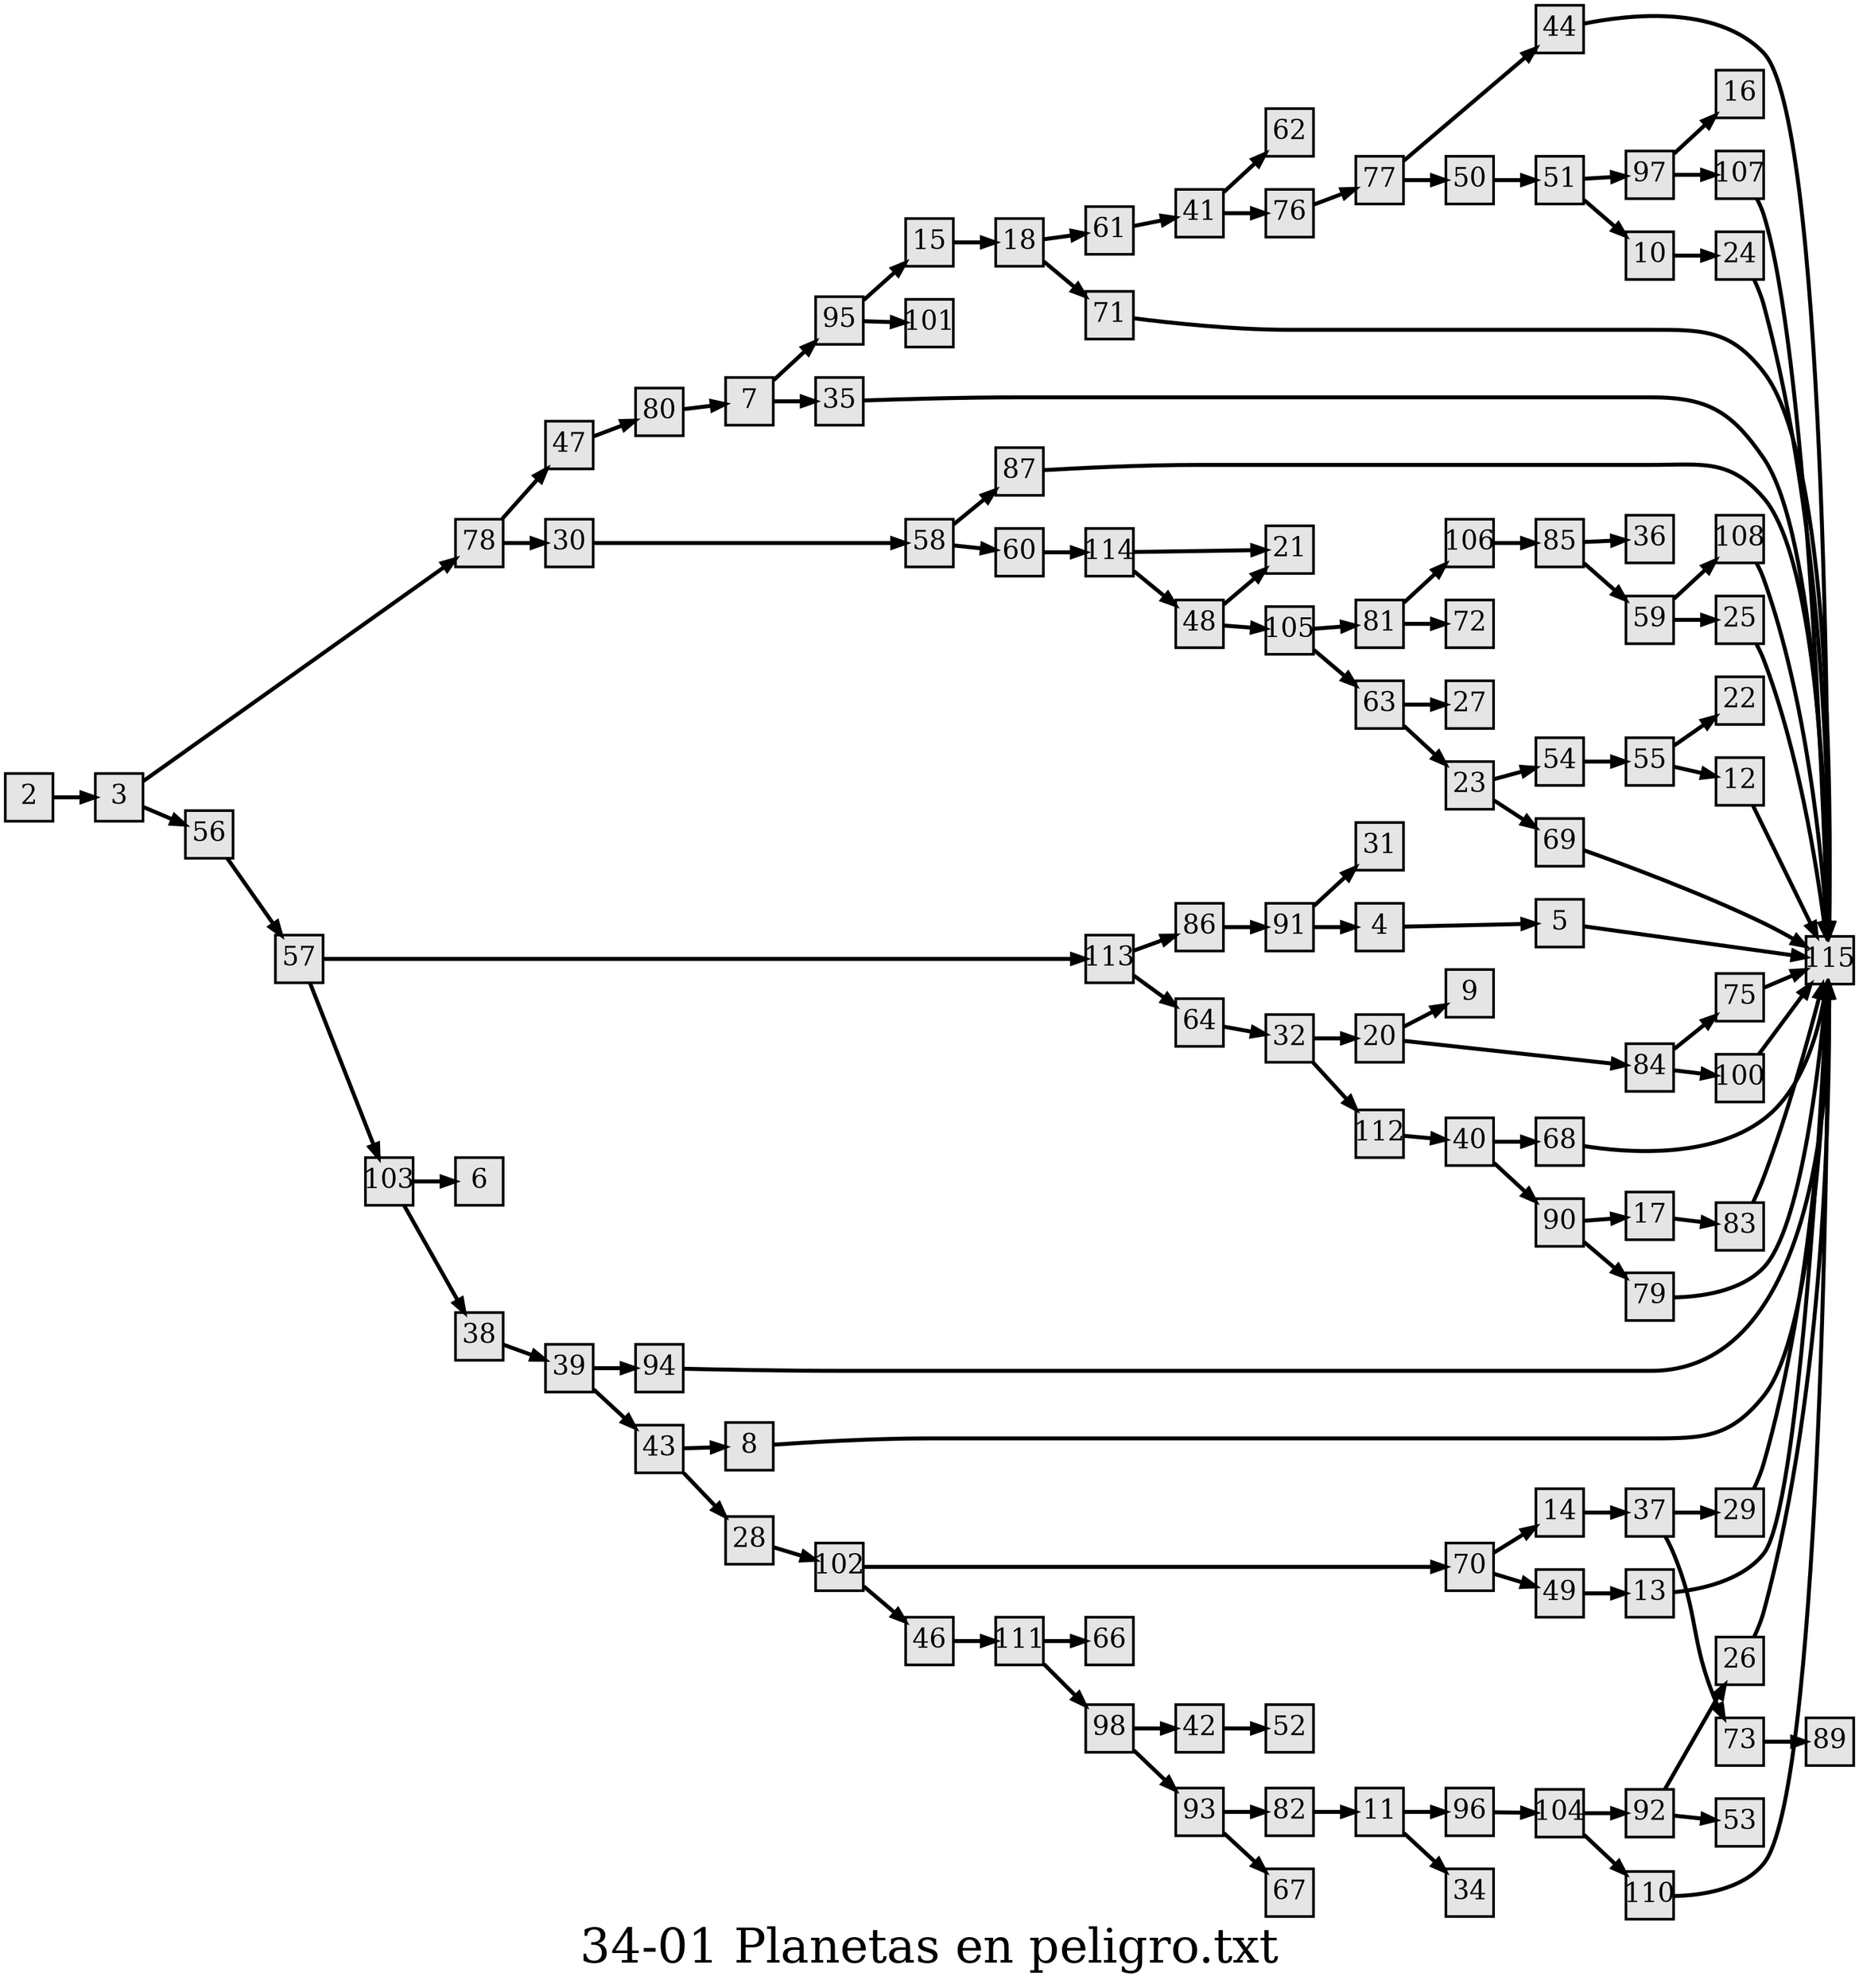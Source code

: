 digraph g{
  graph [ label="34-01 Planetas en peligro.txt" rankdir=LR, ordering=out, fontsize=36, nodesep="0.35", ranksep="0.45"];
  node  [shape=rect, penwidth=2, fontsize=20, style=filled, fillcolor=grey90, margin="0,0", labelfloat=true, regular=true, fixedsize=true];
  edge  [labelfloat=true, penwidth=3, fontsize=12];
  2 -> 3;
  3 -> 78;
  3 -> 56;
  4 -> 5;
  5 -> 115;
  7 -> 95;
  7 -> 35;
  8 -> 115;
  10 -> 24;
  11 -> 96;
  11 -> 34;
  12 -> 115;
  13 -> 115;
  14 -> 37;
  15 -> 18;
  17 -> 83;
  18 -> 61;
  18 -> 71;
  20 -> 9;
  20 -> 84;
  23 -> 54;
  23 -> 69;
  24 -> 115;
  25 -> 115;
  26 -> 115;
  28 -> 102;
  29 -> 115;
  30 -> 58;
  32 -> 20;
  32 -> 112;
  35 -> 115;
  37 -> 29;
  37 -> 73;
  38 -> 39;
  39 -> 94;
  39 -> 43;
  40 -> 68;
  40 -> 90;
  41 -> 62;
  41 -> 76;
  42 -> 52;
  43 -> 8;
  43 -> 28;
  44 -> 115;
  46 -> 111;
  47 -> 80;
  48 -> 21;
  48 -> 105;
  49 -> 13;
  50 -> 51;
  51 -> 97;
  51 -> 10;
  54 -> 55;
  55 -> 12;
  55 -> 22;
  56 -> 57;
  57 -> 113;
  57 -> 103;
  58 -> 87;
  58 -> 60;
  59 -> 108;
  59 -> 25;
  60 -> 114;
  61 -> 41;
  63 -> 27;
  63 -> 23;
  64 -> 32;
  68 -> 115;
  69 -> 115;
  70 -> 14;
  70 -> 49;
  71 -> 115;
  73 -> 89;
  75 -> 115;
  76 -> 77;
  77 -> 44;
  77 -> 50;
  78 -> 47;
  78 -> 30;
  79 -> 115;
  80 -> 7;
  81 -> 106;
  81 -> 72;
  82 -> 11;
  83 -> 115;
  84 -> 75;
  84 -> 100;
  85 -> 36;
  85 -> 59;
  86 -> 91;
  87 -> 115;
  90 -> 17;
  90 -> 79;
  91 -> 4;
  91 -> 31;
  92 -> 26;
  92 -> 53;
  93 -> 82;
  93 -> 67;
  94 -> 115;
  95 -> 15;
  95 -> 101;
  96 -> 104;
  97 -> 16;
  97 -> 107;
  98 -> 42;
  98 -> 93;
  100 -> 115;
  102 -> 70;
  102 -> 46;
  103 -> 6;
  103 -> 38;
  104 -> 92;
  104 -> 110;
  105 -> 81;
  105 -> 63;
  106 -> 85;
  107 -> 115;
  108 -> 115;
  110 -> 115;
  111 -> 66;
  111 -> 98;
  112 -> 40;
  113 -> 86;
  113 -> 64;
  114 -> 21;
  114 -> 48;
}


